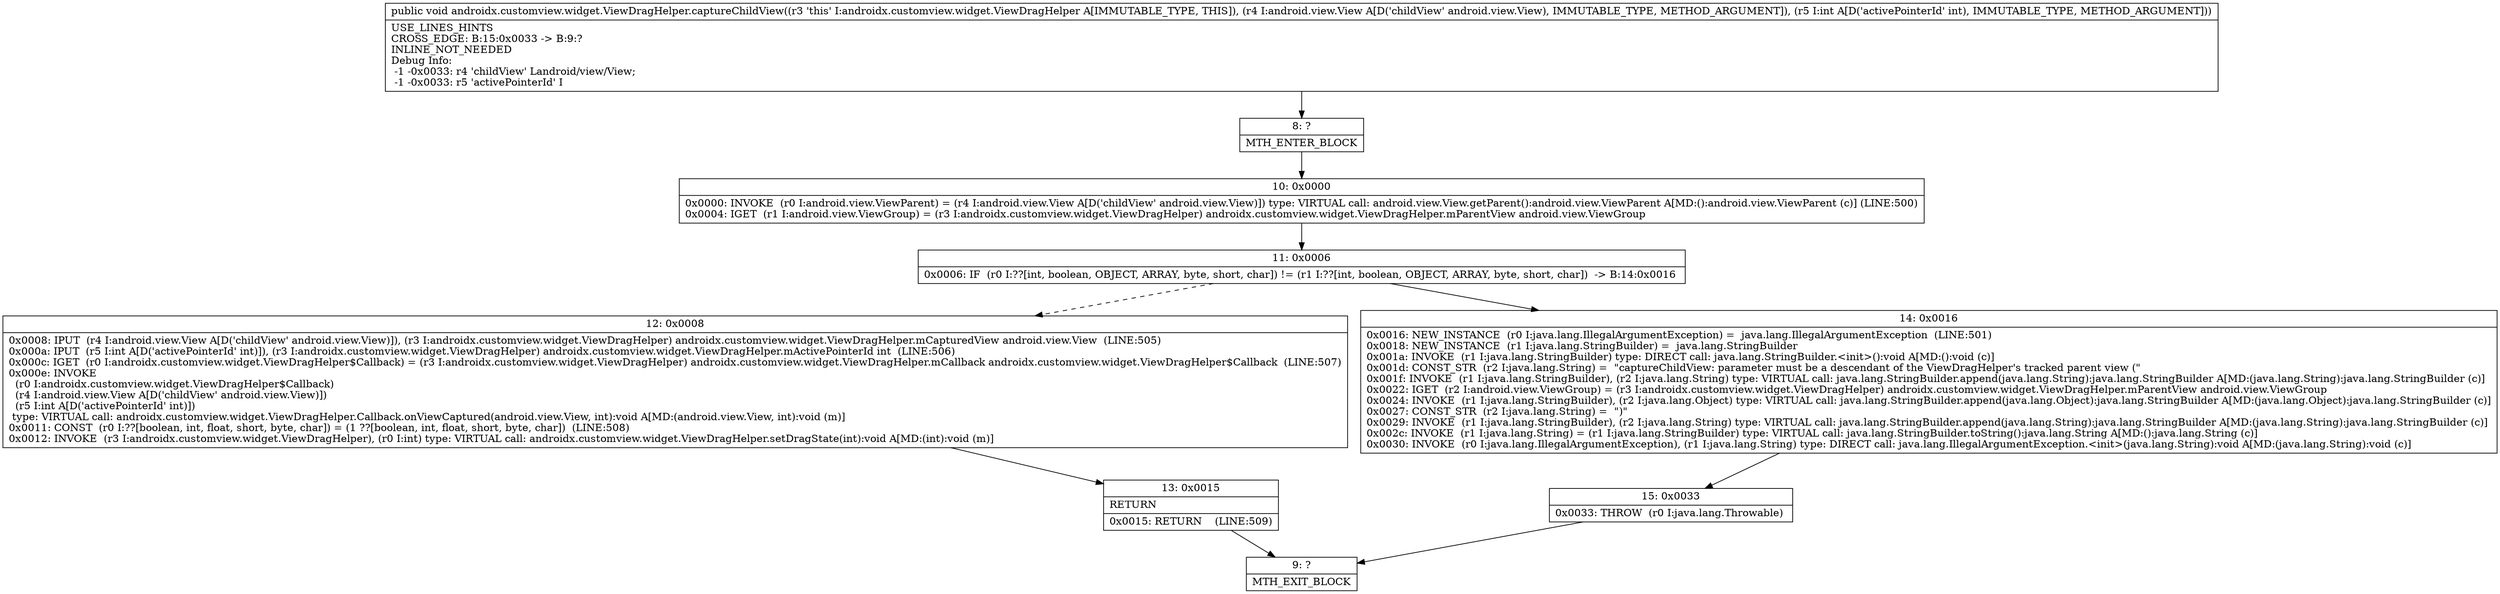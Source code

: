 digraph "CFG forandroidx.customview.widget.ViewDragHelper.captureChildView(Landroid\/view\/View;I)V" {
Node_8 [shape=record,label="{8\:\ ?|MTH_ENTER_BLOCK\l}"];
Node_10 [shape=record,label="{10\:\ 0x0000|0x0000: INVOKE  (r0 I:android.view.ViewParent) = (r4 I:android.view.View A[D('childView' android.view.View)]) type: VIRTUAL call: android.view.View.getParent():android.view.ViewParent A[MD:():android.view.ViewParent (c)] (LINE:500)\l0x0004: IGET  (r1 I:android.view.ViewGroup) = (r3 I:androidx.customview.widget.ViewDragHelper) androidx.customview.widget.ViewDragHelper.mParentView android.view.ViewGroup \l}"];
Node_11 [shape=record,label="{11\:\ 0x0006|0x0006: IF  (r0 I:??[int, boolean, OBJECT, ARRAY, byte, short, char]) != (r1 I:??[int, boolean, OBJECT, ARRAY, byte, short, char])  \-\> B:14:0x0016 \l}"];
Node_12 [shape=record,label="{12\:\ 0x0008|0x0008: IPUT  (r4 I:android.view.View A[D('childView' android.view.View)]), (r3 I:androidx.customview.widget.ViewDragHelper) androidx.customview.widget.ViewDragHelper.mCapturedView android.view.View  (LINE:505)\l0x000a: IPUT  (r5 I:int A[D('activePointerId' int)]), (r3 I:androidx.customview.widget.ViewDragHelper) androidx.customview.widget.ViewDragHelper.mActivePointerId int  (LINE:506)\l0x000c: IGET  (r0 I:androidx.customview.widget.ViewDragHelper$Callback) = (r3 I:androidx.customview.widget.ViewDragHelper) androidx.customview.widget.ViewDragHelper.mCallback androidx.customview.widget.ViewDragHelper$Callback  (LINE:507)\l0x000e: INVOKE  \l  (r0 I:androidx.customview.widget.ViewDragHelper$Callback)\l  (r4 I:android.view.View A[D('childView' android.view.View)])\l  (r5 I:int A[D('activePointerId' int)])\l type: VIRTUAL call: androidx.customview.widget.ViewDragHelper.Callback.onViewCaptured(android.view.View, int):void A[MD:(android.view.View, int):void (m)]\l0x0011: CONST  (r0 I:??[boolean, int, float, short, byte, char]) = (1 ??[boolean, int, float, short, byte, char])  (LINE:508)\l0x0012: INVOKE  (r3 I:androidx.customview.widget.ViewDragHelper), (r0 I:int) type: VIRTUAL call: androidx.customview.widget.ViewDragHelper.setDragState(int):void A[MD:(int):void (m)]\l}"];
Node_13 [shape=record,label="{13\:\ 0x0015|RETURN\l|0x0015: RETURN    (LINE:509)\l}"];
Node_9 [shape=record,label="{9\:\ ?|MTH_EXIT_BLOCK\l}"];
Node_14 [shape=record,label="{14\:\ 0x0016|0x0016: NEW_INSTANCE  (r0 I:java.lang.IllegalArgumentException) =  java.lang.IllegalArgumentException  (LINE:501)\l0x0018: NEW_INSTANCE  (r1 I:java.lang.StringBuilder) =  java.lang.StringBuilder \l0x001a: INVOKE  (r1 I:java.lang.StringBuilder) type: DIRECT call: java.lang.StringBuilder.\<init\>():void A[MD:():void (c)]\l0x001d: CONST_STR  (r2 I:java.lang.String) =  \"captureChildView: parameter must be a descendant of the ViewDragHelper's tracked parent view (\" \l0x001f: INVOKE  (r1 I:java.lang.StringBuilder), (r2 I:java.lang.String) type: VIRTUAL call: java.lang.StringBuilder.append(java.lang.String):java.lang.StringBuilder A[MD:(java.lang.String):java.lang.StringBuilder (c)]\l0x0022: IGET  (r2 I:android.view.ViewGroup) = (r3 I:androidx.customview.widget.ViewDragHelper) androidx.customview.widget.ViewDragHelper.mParentView android.view.ViewGroup \l0x0024: INVOKE  (r1 I:java.lang.StringBuilder), (r2 I:java.lang.Object) type: VIRTUAL call: java.lang.StringBuilder.append(java.lang.Object):java.lang.StringBuilder A[MD:(java.lang.Object):java.lang.StringBuilder (c)]\l0x0027: CONST_STR  (r2 I:java.lang.String) =  \")\" \l0x0029: INVOKE  (r1 I:java.lang.StringBuilder), (r2 I:java.lang.String) type: VIRTUAL call: java.lang.StringBuilder.append(java.lang.String):java.lang.StringBuilder A[MD:(java.lang.String):java.lang.StringBuilder (c)]\l0x002c: INVOKE  (r1 I:java.lang.String) = (r1 I:java.lang.StringBuilder) type: VIRTUAL call: java.lang.StringBuilder.toString():java.lang.String A[MD:():java.lang.String (c)]\l0x0030: INVOKE  (r0 I:java.lang.IllegalArgumentException), (r1 I:java.lang.String) type: DIRECT call: java.lang.IllegalArgumentException.\<init\>(java.lang.String):void A[MD:(java.lang.String):void (c)]\l}"];
Node_15 [shape=record,label="{15\:\ 0x0033|0x0033: THROW  (r0 I:java.lang.Throwable) \l}"];
MethodNode[shape=record,label="{public void androidx.customview.widget.ViewDragHelper.captureChildView((r3 'this' I:androidx.customview.widget.ViewDragHelper A[IMMUTABLE_TYPE, THIS]), (r4 I:android.view.View A[D('childView' android.view.View), IMMUTABLE_TYPE, METHOD_ARGUMENT]), (r5 I:int A[D('activePointerId' int), IMMUTABLE_TYPE, METHOD_ARGUMENT]))  | USE_LINES_HINTS\lCROSS_EDGE: B:15:0x0033 \-\> B:9:?\lINLINE_NOT_NEEDED\lDebug Info:\l  \-1 \-0x0033: r4 'childView' Landroid\/view\/View;\l  \-1 \-0x0033: r5 'activePointerId' I\l}"];
MethodNode -> Node_8;Node_8 -> Node_10;
Node_10 -> Node_11;
Node_11 -> Node_12[style=dashed];
Node_11 -> Node_14;
Node_12 -> Node_13;
Node_13 -> Node_9;
Node_14 -> Node_15;
Node_15 -> Node_9;
}

